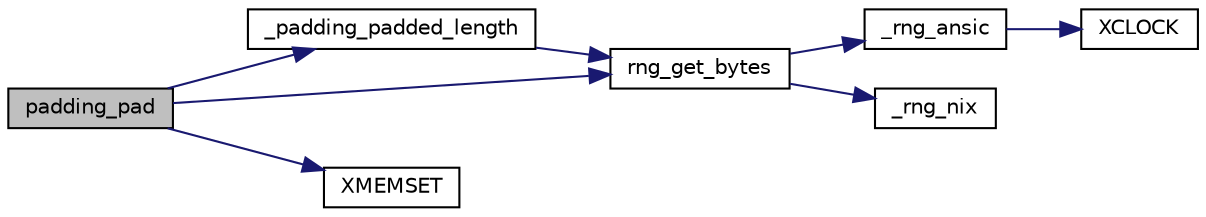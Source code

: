 digraph "padding_pad"
{
 // LATEX_PDF_SIZE
  edge [fontname="Helvetica",fontsize="10",labelfontname="Helvetica",labelfontsize="10"];
  node [fontname="Helvetica",fontsize="10",shape=record];
  rankdir="LR";
  Node7 [label="padding_pad",height=0.2,width=0.4,color="black", fillcolor="grey75", style="filled", fontcolor="black",tooltip="Add padding to data."];
  Node7 -> Node8 [color="midnightblue",fontsize="10",style="solid",fontname="Helvetica"];
  Node8 [label="_padding_padded_length",height=0.2,width=0.4,color="black", fillcolor="white", style="filled",URL="$padding__pad_8c.html#a3c21f068a2c5cddb668c007bff50b865",tooltip="Determine the to-be-padded length."];
  Node8 -> Node9 [color="midnightblue",fontsize="10",style="solid",fontname="Helvetica"];
  Node9 [label="rng_get_bytes",height=0.2,width=0.4,color="black", fillcolor="white", style="filled",URL="$tomcrypt__prng_8h.html#ace80a0f11a76e7ebd59c2188b2ec2520",tooltip="Read the system RNG."];
  Node9 -> Node10 [color="midnightblue",fontsize="10",style="solid",fontname="Helvetica"];
  Node10 [label="_rng_ansic",height=0.2,width=0.4,color="black", fillcolor="white", style="filled",URL="$rng__get__bytes_8c.html#af779fc65e3d8cffba45aa4ca3e6e1ace",tooltip=" "];
  Node10 -> Node11 [color="midnightblue",fontsize="10",style="solid",fontname="Helvetica"];
  Node11 [label="XCLOCK",height=0.2,width=0.4,color="black", fillcolor="white", style="filled",URL="$tomcrypt__cfg_8h.html#a87093d90435a60f5cbb14bcca6191c76",tooltip=" "];
  Node9 -> Node12 [color="midnightblue",fontsize="10",style="solid",fontname="Helvetica"];
  Node12 [label="_rng_nix",height=0.2,width=0.4,color="black", fillcolor="white", style="filled",URL="$rng__get__bytes_8c.html#a1384ad1a46527e2b6f22c85bdcc7f2fa",tooltip=" "];
  Node7 -> Node9 [color="midnightblue",fontsize="10",style="solid",fontname="Helvetica"];
  Node7 -> Node13 [color="midnightblue",fontsize="10",style="solid",fontname="Helvetica"];
  Node13 [label="XMEMSET",height=0.2,width=0.4,color="black", fillcolor="white", style="filled",URL="$tomcrypt__cfg_8h.html#aa3c34a6f6c61de7da9258b5a30e32c2f",tooltip=" "];
}
